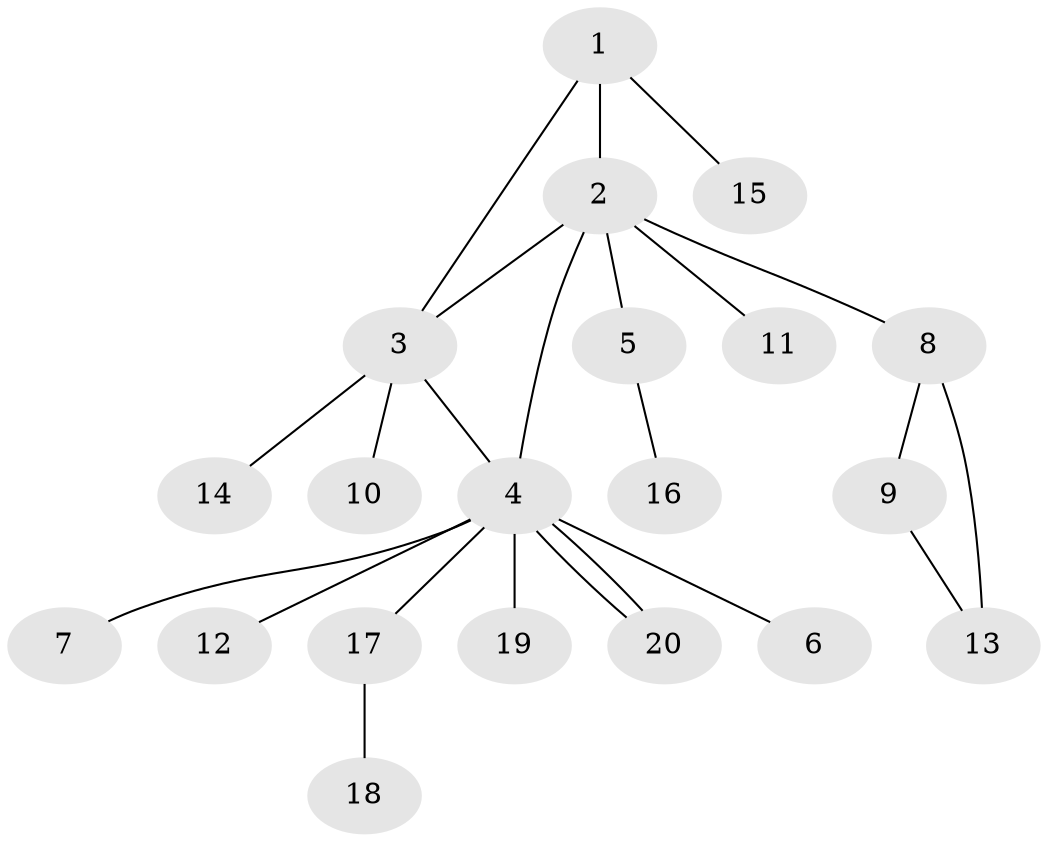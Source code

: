 // Generated by graph-tools (version 1.1) at 2025/46/02/15/25 05:46:28]
// undirected, 20 vertices, 23 edges
graph export_dot {
graph [start="1"]
  node [color=gray90,style=filled];
  1;
  2;
  3;
  4;
  5;
  6;
  7;
  8;
  9;
  10;
  11;
  12;
  13;
  14;
  15;
  16;
  17;
  18;
  19;
  20;
  1 -- 2;
  1 -- 3;
  1 -- 15;
  2 -- 3;
  2 -- 4;
  2 -- 5;
  2 -- 8;
  2 -- 11;
  3 -- 4;
  3 -- 10;
  3 -- 14;
  4 -- 6;
  4 -- 7;
  4 -- 12;
  4 -- 17;
  4 -- 19;
  4 -- 20;
  4 -- 20;
  5 -- 16;
  8 -- 9;
  8 -- 13;
  9 -- 13;
  17 -- 18;
}
